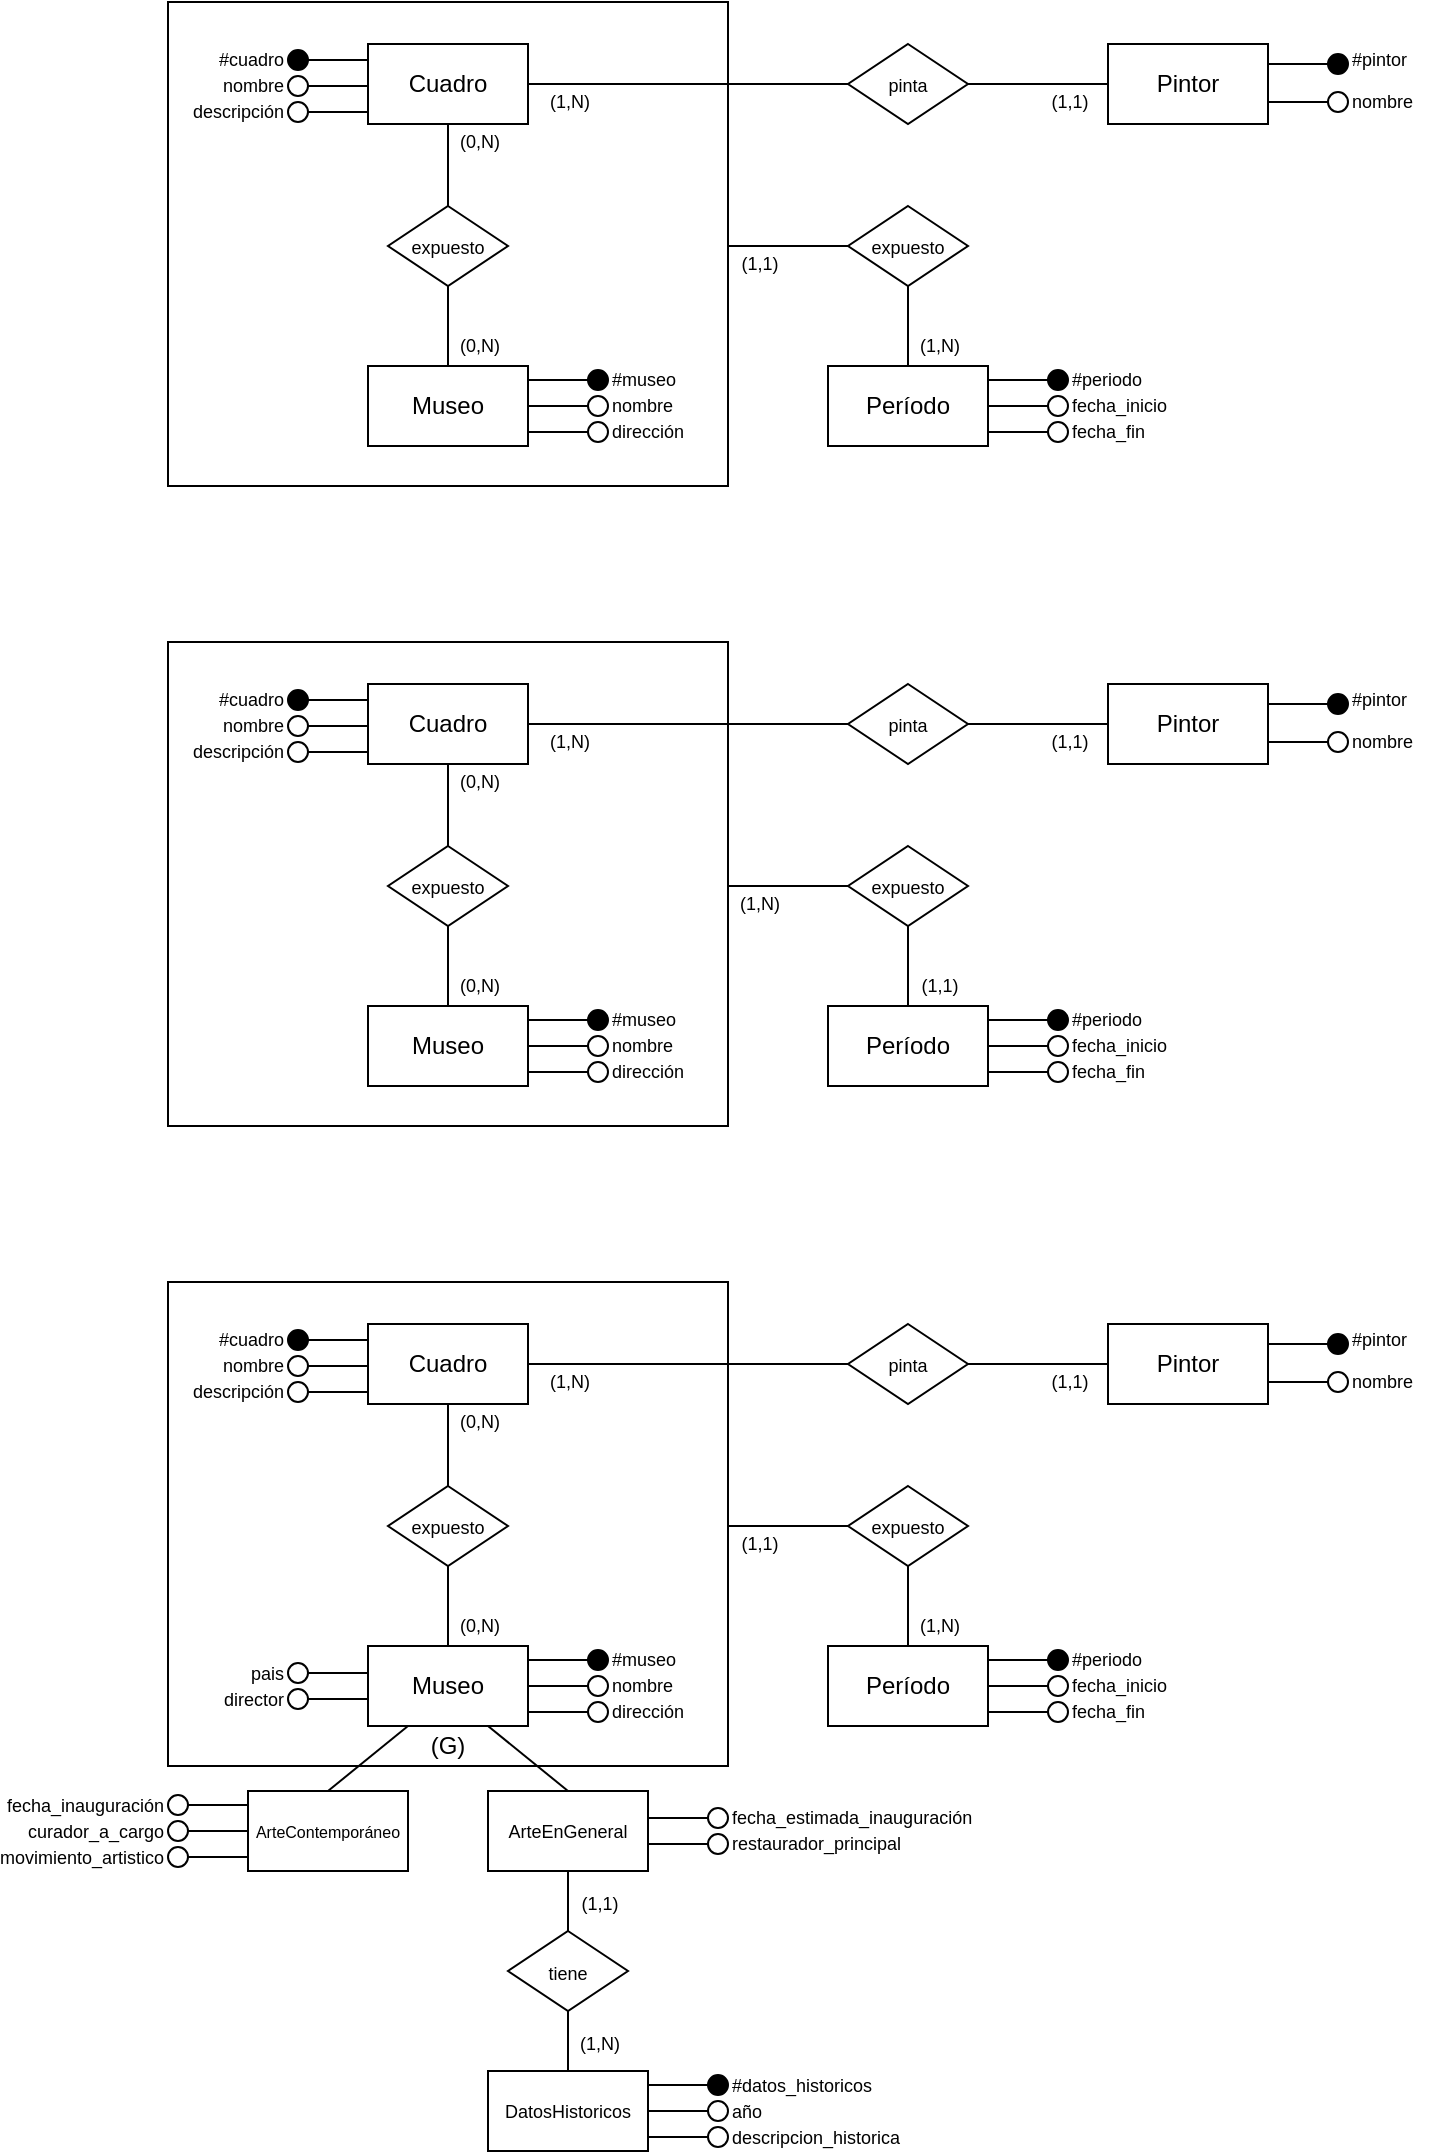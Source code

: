 <mxfile version="28.2.0">
  <diagram name="Page-1" id="txSvDVYumE7NUMxKTKsU">
    <mxGraphModel dx="133" dy="522" grid="1" gridSize="10" guides="1" tooltips="1" connect="1" arrows="1" fold="1" page="1" pageScale="1" pageWidth="850" pageHeight="1100" math="0" shadow="0">
      <root>
        <mxCell id="0" />
        <mxCell id="1" parent="0" />
        <mxCell id="1hdazTnF_p5loij-nCyV-118" value="" style="rounded=0;whiteSpace=wrap;html=1;fillColor=none;" parent="1" vertex="1">
          <mxGeometry x="960" y="360" width="280" height="242" as="geometry" />
        </mxCell>
        <mxCell id="1hdazTnF_p5loij-nCyV-119" style="edgeStyle=orthogonalEdgeStyle;rounded=0;orthogonalLoop=1;jettySize=auto;html=1;entryX=0.5;entryY=0;entryDx=0;entryDy=0;endArrow=none;startFill=0;" parent="1" source="1hdazTnF_p5loij-nCyV-120" target="1hdazTnF_p5loij-nCyV-122" edge="1">
          <mxGeometry relative="1" as="geometry" />
        </mxCell>
        <mxCell id="1hdazTnF_p5loij-nCyV-120" value="Cuadro" style="rounded=0;whiteSpace=wrap;html=1;" parent="1" vertex="1">
          <mxGeometry x="1060" y="381" width="80" height="40" as="geometry" />
        </mxCell>
        <mxCell id="1hdazTnF_p5loij-nCyV-121" style="edgeStyle=orthogonalEdgeStyle;rounded=0;orthogonalLoop=1;jettySize=auto;html=1;entryX=0.5;entryY=0;entryDx=0;entryDy=0;endArrow=none;startFill=0;" parent="1" source="1hdazTnF_p5loij-nCyV-122" target="1hdazTnF_p5loij-nCyV-123" edge="1">
          <mxGeometry relative="1" as="geometry" />
        </mxCell>
        <mxCell id="1hdazTnF_p5loij-nCyV-122" value="&lt;font style=&quot;font-size: 9px;&quot;&gt;expuesto&lt;/font&gt;" style="rhombus;whiteSpace=wrap;html=1;align=center;" parent="1" vertex="1">
          <mxGeometry x="1070" y="462" width="60" height="40" as="geometry" />
        </mxCell>
        <mxCell id="1hdazTnF_p5loij-nCyV-123" value="Museo" style="rounded=0;whiteSpace=wrap;html=1;" parent="1" vertex="1">
          <mxGeometry x="1060" y="542" width="80" height="40" as="geometry" />
        </mxCell>
        <mxCell id="1hdazTnF_p5loij-nCyV-124" value="" style="group" parent="1" vertex="1" connectable="0">
          <mxGeometry x="1140" y="570" width="40" height="10" as="geometry" />
        </mxCell>
        <mxCell id="1hdazTnF_p5loij-nCyV-125" value="" style="endArrow=none;html=1;rounded=0;entryX=0;entryY=0.5;entryDx=0;entryDy=0;" parent="1hdazTnF_p5loij-nCyV-124" target="1hdazTnF_p5loij-nCyV-126" edge="1">
          <mxGeometry width="50" height="50" relative="1" as="geometry">
            <mxPoint y="5" as="sourcePoint" />
            <mxPoint x="30" as="targetPoint" />
          </mxGeometry>
        </mxCell>
        <mxCell id="1hdazTnF_p5loij-nCyV-126" value="" style="ellipse;whiteSpace=wrap;html=1;aspect=fixed;" parent="1hdazTnF_p5loij-nCyV-124" vertex="1">
          <mxGeometry x="30" width="10" height="10" as="geometry" />
        </mxCell>
        <mxCell id="1hdazTnF_p5loij-nCyV-127" value="" style="group" parent="1hdazTnF_p5loij-nCyV-124" vertex="1" connectable="0">
          <mxGeometry y="-13" width="40" height="10" as="geometry" />
        </mxCell>
        <mxCell id="1hdazTnF_p5loij-nCyV-128" value="" style="endArrow=none;html=1;rounded=0;entryX=0;entryY=0.5;entryDx=0;entryDy=0;" parent="1hdazTnF_p5loij-nCyV-127" target="1hdazTnF_p5loij-nCyV-129" edge="1">
          <mxGeometry width="50" height="50" relative="1" as="geometry">
            <mxPoint y="5" as="sourcePoint" />
            <mxPoint x="30" as="targetPoint" />
          </mxGeometry>
        </mxCell>
        <mxCell id="1hdazTnF_p5loij-nCyV-129" value="" style="ellipse;whiteSpace=wrap;html=1;aspect=fixed;" parent="1hdazTnF_p5loij-nCyV-127" vertex="1">
          <mxGeometry x="30" width="10" height="10" as="geometry" />
        </mxCell>
        <mxCell id="1hdazTnF_p5loij-nCyV-130" value="" style="group" parent="1hdazTnF_p5loij-nCyV-127" vertex="1" connectable="0">
          <mxGeometry y="-13" width="40" height="10" as="geometry" />
        </mxCell>
        <mxCell id="1hdazTnF_p5loij-nCyV-131" value="" style="endArrow=none;html=1;rounded=0;entryX=0;entryY=0.5;entryDx=0;entryDy=0;" parent="1hdazTnF_p5loij-nCyV-130" target="1hdazTnF_p5loij-nCyV-132" edge="1">
          <mxGeometry width="50" height="50" relative="1" as="geometry">
            <mxPoint y="5" as="sourcePoint" />
            <mxPoint x="30" as="targetPoint" />
          </mxGeometry>
        </mxCell>
        <mxCell id="1hdazTnF_p5loij-nCyV-132" value="" style="ellipse;whiteSpace=wrap;html=1;aspect=fixed;fillColor=#000000;" parent="1hdazTnF_p5loij-nCyV-130" vertex="1">
          <mxGeometry x="30" width="10" height="10" as="geometry" />
        </mxCell>
        <mxCell id="1hdazTnF_p5loij-nCyV-133" value="&lt;span style=&quot;text-wrap-mode: nowrap;&quot;&gt;&lt;font&gt;#museo&lt;/font&gt;&lt;/span&gt;" style="text;html=1;align=left;verticalAlign=middle;whiteSpace=wrap;rounded=0;fontSize=9;" parent="1" vertex="1">
          <mxGeometry x="1180" y="544" width="60" height="10" as="geometry" />
        </mxCell>
        <mxCell id="1hdazTnF_p5loij-nCyV-134" value="&lt;span style=&quot;text-wrap-mode: nowrap;&quot;&gt;&lt;font&gt;nombre&lt;/font&gt;&lt;/span&gt;" style="text;html=1;align=left;verticalAlign=middle;whiteSpace=wrap;rounded=0;fontSize=9;" parent="1" vertex="1">
          <mxGeometry x="1180" y="557" width="30" height="10" as="geometry" />
        </mxCell>
        <mxCell id="1hdazTnF_p5loij-nCyV-135" value="&lt;span style=&quot;text-wrap-mode: nowrap;&quot;&gt;&lt;font&gt;dirección&lt;/font&gt;&lt;/span&gt;" style="text;html=1;align=left;verticalAlign=middle;whiteSpace=wrap;rounded=0;fontSize=9;" parent="1" vertex="1">
          <mxGeometry x="1180" y="570" width="30" height="10" as="geometry" />
        </mxCell>
        <mxCell id="1hdazTnF_p5loij-nCyV-136" value="&lt;font style=&quot;font-size: 9px;&quot;&gt;pinta&lt;/font&gt;" style="rhombus;whiteSpace=wrap;html=1;align=center;" parent="1" vertex="1">
          <mxGeometry x="1300" y="381" width="60" height="40" as="geometry" />
        </mxCell>
        <mxCell id="1hdazTnF_p5loij-nCyV-137" style="edgeStyle=orthogonalEdgeStyle;rounded=0;orthogonalLoop=1;jettySize=auto;html=1;exitX=1;exitY=0.5;exitDx=0;exitDy=0;entryX=0;entryY=0.5;entryDx=0;entryDy=0;endArrow=none;startFill=0;" parent="1" source="1hdazTnF_p5loij-nCyV-120" target="1hdazTnF_p5loij-nCyV-136" edge="1">
          <mxGeometry relative="1" as="geometry" />
        </mxCell>
        <mxCell id="1hdazTnF_p5loij-nCyV-138" style="edgeStyle=orthogonalEdgeStyle;rounded=0;orthogonalLoop=1;jettySize=auto;html=1;exitX=0;exitY=0.5;exitDx=0;exitDy=0;entryX=1;entryY=0.5;entryDx=0;entryDy=0;endArrow=none;startFill=0;" parent="1" source="1hdazTnF_p5loij-nCyV-139" target="1hdazTnF_p5loij-nCyV-136" edge="1">
          <mxGeometry relative="1" as="geometry" />
        </mxCell>
        <mxCell id="1hdazTnF_p5loij-nCyV-139" value="Pintor" style="rounded=0;whiteSpace=wrap;html=1;" parent="1" vertex="1">
          <mxGeometry x="1430" y="381" width="80" height="40" as="geometry" />
        </mxCell>
        <mxCell id="1hdazTnF_p5loij-nCyV-140" value="&lt;span style=&quot;text-wrap-mode: nowrap;&quot;&gt;&lt;font&gt;#pintor&lt;/font&gt;&lt;/span&gt;" style="text;html=1;align=left;verticalAlign=middle;whiteSpace=wrap;rounded=1;fontSize=9;" parent="1" vertex="1">
          <mxGeometry x="1550" y="384" width="40" height="10" as="geometry" />
        </mxCell>
        <mxCell id="1hdazTnF_p5loij-nCyV-141" value="&lt;span style=&quot;text-wrap-mode: nowrap;&quot;&gt;&lt;font&gt;nombre&lt;/font&gt;&lt;/span&gt;" style="text;html=1;align=left;verticalAlign=middle;whiteSpace=wrap;rounded=1;fontSize=9;" parent="1" vertex="1">
          <mxGeometry x="1550" y="405" width="40" height="10" as="geometry" />
        </mxCell>
        <mxCell id="1hdazTnF_p5loij-nCyV-142" value="" style="endArrow=none;html=1;rounded=0;entryX=0;entryY=0.5;entryDx=0;entryDy=0;" parent="1" target="1hdazTnF_p5loij-nCyV-143" edge="1">
          <mxGeometry width="50" height="50" relative="1" as="geometry">
            <mxPoint x="1510" y="410" as="sourcePoint" />
            <mxPoint x="1540" y="405" as="targetPoint" />
          </mxGeometry>
        </mxCell>
        <mxCell id="1hdazTnF_p5loij-nCyV-143" value="" style="ellipse;whiteSpace=wrap;html=1;aspect=fixed;container=0;" parent="1" vertex="1">
          <mxGeometry x="1540" y="405" width="10" height="10" as="geometry" />
        </mxCell>
        <mxCell id="1hdazTnF_p5loij-nCyV-144" value="" style="endArrow=none;html=1;rounded=0;entryX=0;entryY=0.5;entryDx=0;entryDy=0;" parent="1" target="1hdazTnF_p5loij-nCyV-145" edge="1">
          <mxGeometry width="50" height="50" relative="1" as="geometry">
            <mxPoint x="1510" y="391" as="sourcePoint" />
            <mxPoint x="1540" y="386" as="targetPoint" />
          </mxGeometry>
        </mxCell>
        <mxCell id="1hdazTnF_p5loij-nCyV-145" value="" style="ellipse;whiteSpace=wrap;html=1;aspect=fixed;container=0;gradientColor=none;fillColor=#000000;" parent="1" vertex="1">
          <mxGeometry x="1540" y="386" width="10" height="10" as="geometry" />
        </mxCell>
        <mxCell id="1hdazTnF_p5loij-nCyV-146" value="" style="endArrow=none;html=1;rounded=0;entryX=0;entryY=0.5;entryDx=0;entryDy=0;" parent="1" edge="1">
          <mxGeometry width="50" height="50" relative="1" as="geometry">
            <mxPoint x="1030" y="415" as="sourcePoint" />
            <mxPoint x="1060" y="415" as="targetPoint" />
          </mxGeometry>
        </mxCell>
        <mxCell id="1hdazTnF_p5loij-nCyV-147" value="" style="endArrow=none;html=1;rounded=0;entryX=0;entryY=0.5;entryDx=0;entryDy=0;" parent="1" edge="1">
          <mxGeometry width="50" height="50" relative="1" as="geometry">
            <mxPoint x="1030" y="402" as="sourcePoint" />
            <mxPoint x="1060" y="402" as="targetPoint" />
          </mxGeometry>
        </mxCell>
        <mxCell id="1hdazTnF_p5loij-nCyV-148" value="" style="endArrow=none;html=1;rounded=0;entryX=0;entryY=0.5;entryDx=0;entryDy=0;" parent="1" edge="1">
          <mxGeometry width="50" height="50" relative="1" as="geometry">
            <mxPoint x="1030" y="389" as="sourcePoint" />
            <mxPoint x="1060" y="389" as="targetPoint" />
          </mxGeometry>
        </mxCell>
        <mxCell id="1hdazTnF_p5loij-nCyV-149" value="" style="ellipse;whiteSpace=wrap;html=1;aspect=fixed;fillColor=#000000;gradientColor=none;" parent="1" vertex="1">
          <mxGeometry x="1020" y="384" width="10" height="10" as="geometry" />
        </mxCell>
        <mxCell id="1hdazTnF_p5loij-nCyV-150" value="" style="ellipse;whiteSpace=wrap;html=1;aspect=fixed;" parent="1" vertex="1">
          <mxGeometry x="1020" y="397" width="10" height="10" as="geometry" />
        </mxCell>
        <mxCell id="1hdazTnF_p5loij-nCyV-151" value="" style="ellipse;whiteSpace=wrap;html=1;aspect=fixed;" parent="1" vertex="1">
          <mxGeometry x="1020" y="410" width="10" height="10" as="geometry" />
        </mxCell>
        <mxCell id="1hdazTnF_p5loij-nCyV-152" value="&lt;span style=&quot;text-wrap-mode: nowrap;&quot;&gt;&lt;font&gt;#cuadro&lt;/font&gt;&lt;/span&gt;" style="text;html=1;align=right;verticalAlign=middle;whiteSpace=wrap;rounded=1;fontSize=9;" parent="1" vertex="1">
          <mxGeometry x="980" y="384" width="40" height="10" as="geometry" />
        </mxCell>
        <mxCell id="1hdazTnF_p5loij-nCyV-153" value="&lt;span style=&quot;text-wrap-mode: nowrap;&quot;&gt;&lt;font&gt;nombre&lt;/font&gt;&lt;/span&gt;" style="text;html=1;align=right;verticalAlign=middle;whiteSpace=wrap;rounded=1;fontSize=9;" parent="1" vertex="1">
          <mxGeometry x="980" y="397" width="40" height="10" as="geometry" />
        </mxCell>
        <mxCell id="1hdazTnF_p5loij-nCyV-154" value="&lt;span style=&quot;text-wrap-mode: nowrap;&quot;&gt;&lt;font&gt;descripción&lt;/font&gt;&lt;/span&gt;" style="text;html=1;align=right;verticalAlign=middle;whiteSpace=wrap;rounded=1;fontSize=9;" parent="1" vertex="1">
          <mxGeometry x="960" y="410" width="60" height="10" as="geometry" />
        </mxCell>
        <mxCell id="1hdazTnF_p5loij-nCyV-155" style="edgeStyle=orthogonalEdgeStyle;rounded=0;orthogonalLoop=1;jettySize=auto;html=1;entryX=0.5;entryY=1;entryDx=0;entryDy=0;endArrow=none;endFill=0;" parent="1" source="1hdazTnF_p5loij-nCyV-156" target="1hdazTnF_p5loij-nCyV-170" edge="1">
          <mxGeometry relative="1" as="geometry" />
        </mxCell>
        <mxCell id="1hdazTnF_p5loij-nCyV-156" value="Período" style="rounded=0;whiteSpace=wrap;html=1;" parent="1" vertex="1">
          <mxGeometry x="1290" y="542" width="80" height="40" as="geometry" />
        </mxCell>
        <mxCell id="1hdazTnF_p5loij-nCyV-157" value="" style="group" parent="1" vertex="1" connectable="0">
          <mxGeometry x="1370" y="570" width="40" height="10" as="geometry" />
        </mxCell>
        <mxCell id="1hdazTnF_p5loij-nCyV-158" value="" style="endArrow=none;html=1;rounded=0;entryX=0;entryY=0.5;entryDx=0;entryDy=0;" parent="1hdazTnF_p5loij-nCyV-157" target="1hdazTnF_p5loij-nCyV-159" edge="1">
          <mxGeometry width="50" height="50" relative="1" as="geometry">
            <mxPoint y="5" as="sourcePoint" />
            <mxPoint x="30" as="targetPoint" />
          </mxGeometry>
        </mxCell>
        <mxCell id="1hdazTnF_p5loij-nCyV-159" value="" style="ellipse;whiteSpace=wrap;html=1;aspect=fixed;" parent="1hdazTnF_p5loij-nCyV-157" vertex="1">
          <mxGeometry x="30" width="10" height="10" as="geometry" />
        </mxCell>
        <mxCell id="1hdazTnF_p5loij-nCyV-160" value="" style="group" parent="1hdazTnF_p5loij-nCyV-157" vertex="1" connectable="0">
          <mxGeometry y="-13" width="40" height="10" as="geometry" />
        </mxCell>
        <mxCell id="1hdazTnF_p5loij-nCyV-161" value="" style="endArrow=none;html=1;rounded=0;entryX=0;entryY=0.5;entryDx=0;entryDy=0;" parent="1hdazTnF_p5loij-nCyV-160" target="1hdazTnF_p5loij-nCyV-162" edge="1">
          <mxGeometry width="50" height="50" relative="1" as="geometry">
            <mxPoint y="5" as="sourcePoint" />
            <mxPoint x="30" as="targetPoint" />
          </mxGeometry>
        </mxCell>
        <mxCell id="1hdazTnF_p5loij-nCyV-162" value="" style="ellipse;whiteSpace=wrap;html=1;aspect=fixed;" parent="1hdazTnF_p5loij-nCyV-160" vertex="1">
          <mxGeometry x="30" width="10" height="10" as="geometry" />
        </mxCell>
        <mxCell id="1hdazTnF_p5loij-nCyV-163" value="" style="group" parent="1hdazTnF_p5loij-nCyV-160" vertex="1" connectable="0">
          <mxGeometry y="-13" width="40" height="10" as="geometry" />
        </mxCell>
        <mxCell id="1hdazTnF_p5loij-nCyV-164" value="" style="endArrow=none;html=1;rounded=0;entryX=0;entryY=0.5;entryDx=0;entryDy=0;" parent="1hdazTnF_p5loij-nCyV-163" target="1hdazTnF_p5loij-nCyV-165" edge="1">
          <mxGeometry width="50" height="50" relative="1" as="geometry">
            <mxPoint y="5" as="sourcePoint" />
            <mxPoint x="30" as="targetPoint" />
          </mxGeometry>
        </mxCell>
        <mxCell id="1hdazTnF_p5loij-nCyV-165" value="" style="ellipse;whiteSpace=wrap;html=1;aspect=fixed;fillColor=#000000;" parent="1hdazTnF_p5loij-nCyV-163" vertex="1">
          <mxGeometry x="30" width="10" height="10" as="geometry" />
        </mxCell>
        <mxCell id="1hdazTnF_p5loij-nCyV-166" value="&lt;span style=&quot;text-wrap-mode: nowrap;&quot;&gt;&lt;font&gt;#periodo&lt;/font&gt;&lt;/span&gt;" style="text;html=1;align=left;verticalAlign=middle;whiteSpace=wrap;rounded=0;fontSize=9;" parent="1" vertex="1">
          <mxGeometry x="1410" y="544" width="60" height="10" as="geometry" />
        </mxCell>
        <mxCell id="1hdazTnF_p5loij-nCyV-167" value="&lt;span style=&quot;text-wrap-mode: nowrap;&quot;&gt;&lt;font&gt;fecha_inicio&lt;/font&gt;&lt;/span&gt;" style="text;html=1;align=left;verticalAlign=middle;whiteSpace=wrap;rounded=0;fontSize=9;" parent="1" vertex="1">
          <mxGeometry x="1410" y="557" width="30" height="10" as="geometry" />
        </mxCell>
        <mxCell id="1hdazTnF_p5loij-nCyV-168" value="&lt;span style=&quot;text-wrap-mode: nowrap;&quot;&gt;fecha_fin&lt;/span&gt;" style="text;html=1;align=left;verticalAlign=middle;whiteSpace=wrap;rounded=0;fontSize=9;" parent="1" vertex="1">
          <mxGeometry x="1410" y="570" width="30" height="10" as="geometry" />
        </mxCell>
        <mxCell id="1hdazTnF_p5loij-nCyV-169" style="edgeStyle=orthogonalEdgeStyle;rounded=0;orthogonalLoop=1;jettySize=auto;html=1;endArrow=none;endFill=0;" parent="1" source="1hdazTnF_p5loij-nCyV-170" edge="1">
          <mxGeometry relative="1" as="geometry">
            <mxPoint x="1240" y="482" as="targetPoint" />
          </mxGeometry>
        </mxCell>
        <mxCell id="1hdazTnF_p5loij-nCyV-170" value="&lt;font style=&quot;font-size: 9px;&quot;&gt;expuesto&lt;/font&gt;" style="rhombus;whiteSpace=wrap;html=1;align=center;" parent="1" vertex="1">
          <mxGeometry x="1300" y="462" width="60" height="40" as="geometry" />
        </mxCell>
        <mxCell id="1hdazTnF_p5loij-nCyV-171" value="(1,N)" style="text;html=1;align=center;verticalAlign=middle;whiteSpace=wrap;rounded=0;fontSize=9;" parent="1" vertex="1">
          <mxGeometry x="1245" y="486" width="22" height="10" as="geometry" />
        </mxCell>
        <mxCell id="1hdazTnF_p5loij-nCyV-172" value="(1,1)" style="text;html=1;align=center;verticalAlign=middle;whiteSpace=wrap;rounded=0;fontSize=9;" parent="1" vertex="1">
          <mxGeometry x="1335" y="527" width="22" height="10" as="geometry" />
        </mxCell>
        <mxCell id="1hdazTnF_p5loij-nCyV-173" value="(1,1)" style="text;html=1;align=center;verticalAlign=middle;whiteSpace=wrap;rounded=0;fontSize=9;" parent="1" vertex="1">
          <mxGeometry x="1400" y="405" width="22" height="10" as="geometry" />
        </mxCell>
        <mxCell id="1hdazTnF_p5loij-nCyV-174" value="(1,N)" style="text;html=1;align=center;verticalAlign=middle;whiteSpace=wrap;rounded=0;fontSize=9;" parent="1" vertex="1">
          <mxGeometry x="1150" y="405" width="22" height="10" as="geometry" />
        </mxCell>
        <mxCell id="1hdazTnF_p5loij-nCyV-175" value="(0,N)" style="text;html=1;align=center;verticalAlign=middle;whiteSpace=wrap;rounded=0;fontSize=9;" parent="1" vertex="1">
          <mxGeometry x="1105" y="425" width="22" height="10" as="geometry" />
        </mxCell>
        <mxCell id="1hdazTnF_p5loij-nCyV-176" value="(0,N)" style="text;html=1;align=center;verticalAlign=middle;whiteSpace=wrap;rounded=0;fontSize=9;" parent="1" vertex="1">
          <mxGeometry x="1105" y="527" width="22" height="10" as="geometry" />
        </mxCell>
        <mxCell id="HpsxbWJF5tMcILCsXpRs-1" value="" style="rounded=0;whiteSpace=wrap;html=1;fillColor=none;" vertex="1" parent="1">
          <mxGeometry x="960" y="680" width="280" height="242" as="geometry" />
        </mxCell>
        <mxCell id="HpsxbWJF5tMcILCsXpRs-2" style="edgeStyle=orthogonalEdgeStyle;rounded=0;orthogonalLoop=1;jettySize=auto;html=1;entryX=0.5;entryY=0;entryDx=0;entryDy=0;endArrow=none;startFill=0;" edge="1" parent="1" source="HpsxbWJF5tMcILCsXpRs-3" target="HpsxbWJF5tMcILCsXpRs-5">
          <mxGeometry relative="1" as="geometry" />
        </mxCell>
        <mxCell id="HpsxbWJF5tMcILCsXpRs-3" value="Cuadro" style="rounded=0;whiteSpace=wrap;html=1;" vertex="1" parent="1">
          <mxGeometry x="1060" y="701" width="80" height="40" as="geometry" />
        </mxCell>
        <mxCell id="HpsxbWJF5tMcILCsXpRs-4" style="edgeStyle=orthogonalEdgeStyle;rounded=0;orthogonalLoop=1;jettySize=auto;html=1;entryX=0.5;entryY=0;entryDx=0;entryDy=0;endArrow=none;startFill=0;" edge="1" parent="1" source="HpsxbWJF5tMcILCsXpRs-5" target="HpsxbWJF5tMcILCsXpRs-6">
          <mxGeometry relative="1" as="geometry" />
        </mxCell>
        <mxCell id="HpsxbWJF5tMcILCsXpRs-5" value="&lt;font style=&quot;font-size: 9px;&quot;&gt;expuesto&lt;/font&gt;" style="rhombus;whiteSpace=wrap;html=1;align=center;" vertex="1" parent="1">
          <mxGeometry x="1070" y="782" width="60" height="40" as="geometry" />
        </mxCell>
        <mxCell id="HpsxbWJF5tMcILCsXpRs-6" value="Museo" style="rounded=0;whiteSpace=wrap;html=1;" vertex="1" parent="1">
          <mxGeometry x="1060" y="862" width="80" height="40" as="geometry" />
        </mxCell>
        <mxCell id="HpsxbWJF5tMcILCsXpRs-7" value="" style="group" vertex="1" connectable="0" parent="1">
          <mxGeometry x="1140" y="890" width="40" height="10" as="geometry" />
        </mxCell>
        <mxCell id="HpsxbWJF5tMcILCsXpRs-8" value="" style="endArrow=none;html=1;rounded=0;entryX=0;entryY=0.5;entryDx=0;entryDy=0;" edge="1" parent="HpsxbWJF5tMcILCsXpRs-7" target="HpsxbWJF5tMcILCsXpRs-9">
          <mxGeometry width="50" height="50" relative="1" as="geometry">
            <mxPoint y="5" as="sourcePoint" />
            <mxPoint x="30" as="targetPoint" />
          </mxGeometry>
        </mxCell>
        <mxCell id="HpsxbWJF5tMcILCsXpRs-9" value="" style="ellipse;whiteSpace=wrap;html=1;aspect=fixed;" vertex="1" parent="HpsxbWJF5tMcILCsXpRs-7">
          <mxGeometry x="30" width="10" height="10" as="geometry" />
        </mxCell>
        <mxCell id="HpsxbWJF5tMcILCsXpRs-10" value="" style="group" vertex="1" connectable="0" parent="HpsxbWJF5tMcILCsXpRs-7">
          <mxGeometry y="-13" width="40" height="10" as="geometry" />
        </mxCell>
        <mxCell id="HpsxbWJF5tMcILCsXpRs-11" value="" style="endArrow=none;html=1;rounded=0;entryX=0;entryY=0.5;entryDx=0;entryDy=0;" edge="1" parent="HpsxbWJF5tMcILCsXpRs-10" target="HpsxbWJF5tMcILCsXpRs-12">
          <mxGeometry width="50" height="50" relative="1" as="geometry">
            <mxPoint y="5" as="sourcePoint" />
            <mxPoint x="30" as="targetPoint" />
          </mxGeometry>
        </mxCell>
        <mxCell id="HpsxbWJF5tMcILCsXpRs-12" value="" style="ellipse;whiteSpace=wrap;html=1;aspect=fixed;" vertex="1" parent="HpsxbWJF5tMcILCsXpRs-10">
          <mxGeometry x="30" width="10" height="10" as="geometry" />
        </mxCell>
        <mxCell id="HpsxbWJF5tMcILCsXpRs-13" value="" style="group" vertex="1" connectable="0" parent="HpsxbWJF5tMcILCsXpRs-10">
          <mxGeometry y="-13" width="40" height="10" as="geometry" />
        </mxCell>
        <mxCell id="HpsxbWJF5tMcILCsXpRs-14" value="" style="endArrow=none;html=1;rounded=0;entryX=0;entryY=0.5;entryDx=0;entryDy=0;" edge="1" parent="HpsxbWJF5tMcILCsXpRs-13" target="HpsxbWJF5tMcILCsXpRs-15">
          <mxGeometry width="50" height="50" relative="1" as="geometry">
            <mxPoint y="5" as="sourcePoint" />
            <mxPoint x="30" as="targetPoint" />
          </mxGeometry>
        </mxCell>
        <mxCell id="HpsxbWJF5tMcILCsXpRs-15" value="" style="ellipse;whiteSpace=wrap;html=1;aspect=fixed;fillColor=#000000;" vertex="1" parent="HpsxbWJF5tMcILCsXpRs-13">
          <mxGeometry x="30" width="10" height="10" as="geometry" />
        </mxCell>
        <mxCell id="HpsxbWJF5tMcILCsXpRs-16" value="&lt;span style=&quot;text-wrap-mode: nowrap;&quot;&gt;&lt;font&gt;#museo&lt;/font&gt;&lt;/span&gt;" style="text;html=1;align=left;verticalAlign=middle;whiteSpace=wrap;rounded=0;fontSize=9;" vertex="1" parent="1">
          <mxGeometry x="1180" y="864" width="60" height="10" as="geometry" />
        </mxCell>
        <mxCell id="HpsxbWJF5tMcILCsXpRs-17" value="&lt;span style=&quot;text-wrap-mode: nowrap;&quot;&gt;&lt;font&gt;nombre&lt;/font&gt;&lt;/span&gt;" style="text;html=1;align=left;verticalAlign=middle;whiteSpace=wrap;rounded=0;fontSize=9;" vertex="1" parent="1">
          <mxGeometry x="1180" y="877" width="30" height="10" as="geometry" />
        </mxCell>
        <mxCell id="HpsxbWJF5tMcILCsXpRs-18" value="&lt;span style=&quot;text-wrap-mode: nowrap;&quot;&gt;&lt;font&gt;dirección&lt;/font&gt;&lt;/span&gt;" style="text;html=1;align=left;verticalAlign=middle;whiteSpace=wrap;rounded=0;fontSize=9;" vertex="1" parent="1">
          <mxGeometry x="1180" y="890" width="30" height="10" as="geometry" />
        </mxCell>
        <mxCell id="HpsxbWJF5tMcILCsXpRs-19" value="&lt;font style=&quot;font-size: 9px;&quot;&gt;pinta&lt;/font&gt;" style="rhombus;whiteSpace=wrap;html=1;align=center;" vertex="1" parent="1">
          <mxGeometry x="1300" y="701" width="60" height="40" as="geometry" />
        </mxCell>
        <mxCell id="HpsxbWJF5tMcILCsXpRs-20" style="edgeStyle=orthogonalEdgeStyle;rounded=0;orthogonalLoop=1;jettySize=auto;html=1;exitX=1;exitY=0.5;exitDx=0;exitDy=0;entryX=0;entryY=0.5;entryDx=0;entryDy=0;endArrow=none;startFill=0;" edge="1" parent="1" source="HpsxbWJF5tMcILCsXpRs-3" target="HpsxbWJF5tMcILCsXpRs-19">
          <mxGeometry relative="1" as="geometry" />
        </mxCell>
        <mxCell id="HpsxbWJF5tMcILCsXpRs-21" style="edgeStyle=orthogonalEdgeStyle;rounded=0;orthogonalLoop=1;jettySize=auto;html=1;exitX=0;exitY=0.5;exitDx=0;exitDy=0;entryX=1;entryY=0.5;entryDx=0;entryDy=0;endArrow=none;startFill=0;" edge="1" parent="1" source="HpsxbWJF5tMcILCsXpRs-22" target="HpsxbWJF5tMcILCsXpRs-19">
          <mxGeometry relative="1" as="geometry" />
        </mxCell>
        <mxCell id="HpsxbWJF5tMcILCsXpRs-22" value="Pintor" style="rounded=0;whiteSpace=wrap;html=1;" vertex="1" parent="1">
          <mxGeometry x="1430" y="701" width="80" height="40" as="geometry" />
        </mxCell>
        <mxCell id="HpsxbWJF5tMcILCsXpRs-23" value="&lt;span style=&quot;text-wrap-mode: nowrap;&quot;&gt;&lt;font&gt;#pintor&lt;/font&gt;&lt;/span&gt;" style="text;html=1;align=left;verticalAlign=middle;whiteSpace=wrap;rounded=1;fontSize=9;" vertex="1" parent="1">
          <mxGeometry x="1550" y="704" width="40" height="10" as="geometry" />
        </mxCell>
        <mxCell id="HpsxbWJF5tMcILCsXpRs-24" value="&lt;span style=&quot;text-wrap-mode: nowrap;&quot;&gt;&lt;font&gt;nombre&lt;/font&gt;&lt;/span&gt;" style="text;html=1;align=left;verticalAlign=middle;whiteSpace=wrap;rounded=1;fontSize=9;" vertex="1" parent="1">
          <mxGeometry x="1550" y="725" width="40" height="10" as="geometry" />
        </mxCell>
        <mxCell id="HpsxbWJF5tMcILCsXpRs-25" value="" style="endArrow=none;html=1;rounded=0;entryX=0;entryY=0.5;entryDx=0;entryDy=0;" edge="1" parent="1" target="HpsxbWJF5tMcILCsXpRs-26">
          <mxGeometry width="50" height="50" relative="1" as="geometry">
            <mxPoint x="1510" y="730" as="sourcePoint" />
            <mxPoint x="1540" y="725" as="targetPoint" />
          </mxGeometry>
        </mxCell>
        <mxCell id="HpsxbWJF5tMcILCsXpRs-26" value="" style="ellipse;whiteSpace=wrap;html=1;aspect=fixed;container=0;" vertex="1" parent="1">
          <mxGeometry x="1540" y="725" width="10" height="10" as="geometry" />
        </mxCell>
        <mxCell id="HpsxbWJF5tMcILCsXpRs-27" value="" style="endArrow=none;html=1;rounded=0;entryX=0;entryY=0.5;entryDx=0;entryDy=0;" edge="1" parent="1" target="HpsxbWJF5tMcILCsXpRs-28">
          <mxGeometry width="50" height="50" relative="1" as="geometry">
            <mxPoint x="1510" y="711" as="sourcePoint" />
            <mxPoint x="1540" y="706" as="targetPoint" />
          </mxGeometry>
        </mxCell>
        <mxCell id="HpsxbWJF5tMcILCsXpRs-28" value="" style="ellipse;whiteSpace=wrap;html=1;aspect=fixed;container=0;gradientColor=none;fillColor=#000000;" vertex="1" parent="1">
          <mxGeometry x="1540" y="706" width="10" height="10" as="geometry" />
        </mxCell>
        <mxCell id="HpsxbWJF5tMcILCsXpRs-29" value="" style="endArrow=none;html=1;rounded=0;entryX=0;entryY=0.5;entryDx=0;entryDy=0;" edge="1" parent="1">
          <mxGeometry width="50" height="50" relative="1" as="geometry">
            <mxPoint x="1030" y="735" as="sourcePoint" />
            <mxPoint x="1060" y="735" as="targetPoint" />
          </mxGeometry>
        </mxCell>
        <mxCell id="HpsxbWJF5tMcILCsXpRs-30" value="" style="endArrow=none;html=1;rounded=0;entryX=0;entryY=0.5;entryDx=0;entryDy=0;" edge="1" parent="1">
          <mxGeometry width="50" height="50" relative="1" as="geometry">
            <mxPoint x="1030" y="722" as="sourcePoint" />
            <mxPoint x="1060" y="722" as="targetPoint" />
          </mxGeometry>
        </mxCell>
        <mxCell id="HpsxbWJF5tMcILCsXpRs-31" value="" style="endArrow=none;html=1;rounded=0;entryX=0;entryY=0.5;entryDx=0;entryDy=0;" edge="1" parent="1">
          <mxGeometry width="50" height="50" relative="1" as="geometry">
            <mxPoint x="1030" y="709" as="sourcePoint" />
            <mxPoint x="1060" y="709" as="targetPoint" />
          </mxGeometry>
        </mxCell>
        <mxCell id="HpsxbWJF5tMcILCsXpRs-32" value="" style="ellipse;whiteSpace=wrap;html=1;aspect=fixed;fillColor=#000000;gradientColor=none;" vertex="1" parent="1">
          <mxGeometry x="1020" y="704" width="10" height="10" as="geometry" />
        </mxCell>
        <mxCell id="HpsxbWJF5tMcILCsXpRs-33" value="" style="ellipse;whiteSpace=wrap;html=1;aspect=fixed;" vertex="1" parent="1">
          <mxGeometry x="1020" y="717" width="10" height="10" as="geometry" />
        </mxCell>
        <mxCell id="HpsxbWJF5tMcILCsXpRs-34" value="" style="ellipse;whiteSpace=wrap;html=1;aspect=fixed;" vertex="1" parent="1">
          <mxGeometry x="1020" y="730" width="10" height="10" as="geometry" />
        </mxCell>
        <mxCell id="HpsxbWJF5tMcILCsXpRs-35" value="&lt;span style=&quot;text-wrap-mode: nowrap;&quot;&gt;&lt;font&gt;#cuadro&lt;/font&gt;&lt;/span&gt;" style="text;html=1;align=right;verticalAlign=middle;whiteSpace=wrap;rounded=1;fontSize=9;" vertex="1" parent="1">
          <mxGeometry x="980" y="704" width="40" height="10" as="geometry" />
        </mxCell>
        <mxCell id="HpsxbWJF5tMcILCsXpRs-36" value="&lt;span style=&quot;text-wrap-mode: nowrap;&quot;&gt;&lt;font&gt;nombre&lt;/font&gt;&lt;/span&gt;" style="text;html=1;align=right;verticalAlign=middle;whiteSpace=wrap;rounded=1;fontSize=9;" vertex="1" parent="1">
          <mxGeometry x="980" y="717" width="40" height="10" as="geometry" />
        </mxCell>
        <mxCell id="HpsxbWJF5tMcILCsXpRs-37" value="&lt;span style=&quot;text-wrap-mode: nowrap;&quot;&gt;&lt;font&gt;descripción&lt;/font&gt;&lt;/span&gt;" style="text;html=1;align=right;verticalAlign=middle;whiteSpace=wrap;rounded=1;fontSize=9;" vertex="1" parent="1">
          <mxGeometry x="960" y="730" width="60" height="10" as="geometry" />
        </mxCell>
        <mxCell id="HpsxbWJF5tMcILCsXpRs-38" style="edgeStyle=orthogonalEdgeStyle;rounded=0;orthogonalLoop=1;jettySize=auto;html=1;entryX=0.5;entryY=1;entryDx=0;entryDy=0;endArrow=none;endFill=0;" edge="1" parent="1" source="HpsxbWJF5tMcILCsXpRs-39" target="HpsxbWJF5tMcILCsXpRs-53">
          <mxGeometry relative="1" as="geometry" />
        </mxCell>
        <mxCell id="HpsxbWJF5tMcILCsXpRs-39" value="Período" style="rounded=0;whiteSpace=wrap;html=1;" vertex="1" parent="1">
          <mxGeometry x="1290" y="862" width="80" height="40" as="geometry" />
        </mxCell>
        <mxCell id="HpsxbWJF5tMcILCsXpRs-40" value="" style="group" vertex="1" connectable="0" parent="1">
          <mxGeometry x="1370" y="890" width="40" height="10" as="geometry" />
        </mxCell>
        <mxCell id="HpsxbWJF5tMcILCsXpRs-41" value="" style="endArrow=none;html=1;rounded=0;entryX=0;entryY=0.5;entryDx=0;entryDy=0;" edge="1" parent="HpsxbWJF5tMcILCsXpRs-40" target="HpsxbWJF5tMcILCsXpRs-42">
          <mxGeometry width="50" height="50" relative="1" as="geometry">
            <mxPoint y="5" as="sourcePoint" />
            <mxPoint x="30" as="targetPoint" />
          </mxGeometry>
        </mxCell>
        <mxCell id="HpsxbWJF5tMcILCsXpRs-42" value="" style="ellipse;whiteSpace=wrap;html=1;aspect=fixed;" vertex="1" parent="HpsxbWJF5tMcILCsXpRs-40">
          <mxGeometry x="30" width="10" height="10" as="geometry" />
        </mxCell>
        <mxCell id="HpsxbWJF5tMcILCsXpRs-43" value="" style="group" vertex="1" connectable="0" parent="HpsxbWJF5tMcILCsXpRs-40">
          <mxGeometry y="-13" width="40" height="10" as="geometry" />
        </mxCell>
        <mxCell id="HpsxbWJF5tMcILCsXpRs-44" value="" style="endArrow=none;html=1;rounded=0;entryX=0;entryY=0.5;entryDx=0;entryDy=0;" edge="1" parent="HpsxbWJF5tMcILCsXpRs-43" target="HpsxbWJF5tMcILCsXpRs-45">
          <mxGeometry width="50" height="50" relative="1" as="geometry">
            <mxPoint y="5" as="sourcePoint" />
            <mxPoint x="30" as="targetPoint" />
          </mxGeometry>
        </mxCell>
        <mxCell id="HpsxbWJF5tMcILCsXpRs-45" value="" style="ellipse;whiteSpace=wrap;html=1;aspect=fixed;" vertex="1" parent="HpsxbWJF5tMcILCsXpRs-43">
          <mxGeometry x="30" width="10" height="10" as="geometry" />
        </mxCell>
        <mxCell id="HpsxbWJF5tMcILCsXpRs-46" value="" style="group" vertex="1" connectable="0" parent="HpsxbWJF5tMcILCsXpRs-43">
          <mxGeometry y="-13" width="40" height="10" as="geometry" />
        </mxCell>
        <mxCell id="HpsxbWJF5tMcILCsXpRs-47" value="" style="endArrow=none;html=1;rounded=0;entryX=0;entryY=0.5;entryDx=0;entryDy=0;" edge="1" parent="HpsxbWJF5tMcILCsXpRs-46" target="HpsxbWJF5tMcILCsXpRs-48">
          <mxGeometry width="50" height="50" relative="1" as="geometry">
            <mxPoint y="5" as="sourcePoint" />
            <mxPoint x="30" as="targetPoint" />
          </mxGeometry>
        </mxCell>
        <mxCell id="HpsxbWJF5tMcILCsXpRs-48" value="" style="ellipse;whiteSpace=wrap;html=1;aspect=fixed;fillColor=#000000;" vertex="1" parent="HpsxbWJF5tMcILCsXpRs-46">
          <mxGeometry x="30" width="10" height="10" as="geometry" />
        </mxCell>
        <mxCell id="HpsxbWJF5tMcILCsXpRs-49" value="&lt;span style=&quot;text-wrap-mode: nowrap;&quot;&gt;&lt;font&gt;#periodo&lt;/font&gt;&lt;/span&gt;" style="text;html=1;align=left;verticalAlign=middle;whiteSpace=wrap;rounded=0;fontSize=9;" vertex="1" parent="1">
          <mxGeometry x="1410" y="864" width="60" height="10" as="geometry" />
        </mxCell>
        <mxCell id="HpsxbWJF5tMcILCsXpRs-50" value="&lt;span style=&quot;text-wrap-mode: nowrap;&quot;&gt;&lt;font&gt;fecha_inicio&lt;/font&gt;&lt;/span&gt;" style="text;html=1;align=left;verticalAlign=middle;whiteSpace=wrap;rounded=0;fontSize=9;" vertex="1" parent="1">
          <mxGeometry x="1410" y="877" width="30" height="10" as="geometry" />
        </mxCell>
        <mxCell id="HpsxbWJF5tMcILCsXpRs-51" value="&lt;span style=&quot;text-wrap-mode: nowrap;&quot;&gt;fecha_fin&lt;/span&gt;" style="text;html=1;align=left;verticalAlign=middle;whiteSpace=wrap;rounded=0;fontSize=9;" vertex="1" parent="1">
          <mxGeometry x="1410" y="890" width="30" height="10" as="geometry" />
        </mxCell>
        <mxCell id="HpsxbWJF5tMcILCsXpRs-52" style="edgeStyle=orthogonalEdgeStyle;rounded=0;orthogonalLoop=1;jettySize=auto;html=1;endArrow=none;endFill=0;" edge="1" parent="1" source="HpsxbWJF5tMcILCsXpRs-53">
          <mxGeometry relative="1" as="geometry">
            <mxPoint x="1240" y="802" as="targetPoint" />
          </mxGeometry>
        </mxCell>
        <mxCell id="HpsxbWJF5tMcILCsXpRs-53" value="&lt;font style=&quot;font-size: 9px;&quot;&gt;expuesto&lt;/font&gt;" style="rhombus;whiteSpace=wrap;html=1;align=center;" vertex="1" parent="1">
          <mxGeometry x="1300" y="782" width="60" height="40" as="geometry" />
        </mxCell>
        <mxCell id="HpsxbWJF5tMcILCsXpRs-54" value="(1,1)" style="text;html=1;align=center;verticalAlign=middle;whiteSpace=wrap;rounded=0;fontSize=9;" vertex="1" parent="1">
          <mxGeometry x="1245" y="806" width="22" height="10" as="geometry" />
        </mxCell>
        <mxCell id="HpsxbWJF5tMcILCsXpRs-55" value="(1,N)" style="text;html=1;align=center;verticalAlign=middle;whiteSpace=wrap;rounded=0;fontSize=9;" vertex="1" parent="1">
          <mxGeometry x="1335" y="847" width="22" height="10" as="geometry" />
        </mxCell>
        <mxCell id="HpsxbWJF5tMcILCsXpRs-56" value="(1,1)" style="text;html=1;align=center;verticalAlign=middle;whiteSpace=wrap;rounded=0;fontSize=9;" vertex="1" parent="1">
          <mxGeometry x="1400" y="725" width="22" height="10" as="geometry" />
        </mxCell>
        <mxCell id="HpsxbWJF5tMcILCsXpRs-57" value="(1,N)" style="text;html=1;align=center;verticalAlign=middle;whiteSpace=wrap;rounded=0;fontSize=9;" vertex="1" parent="1">
          <mxGeometry x="1150" y="725" width="22" height="10" as="geometry" />
        </mxCell>
        <mxCell id="HpsxbWJF5tMcILCsXpRs-58" value="(0,N)" style="text;html=1;align=center;verticalAlign=middle;whiteSpace=wrap;rounded=0;fontSize=9;" vertex="1" parent="1">
          <mxGeometry x="1105" y="745" width="22" height="10" as="geometry" />
        </mxCell>
        <mxCell id="HpsxbWJF5tMcILCsXpRs-59" value="(0,N)" style="text;html=1;align=center;verticalAlign=middle;whiteSpace=wrap;rounded=0;fontSize=9;" vertex="1" parent="1">
          <mxGeometry x="1105" y="847" width="22" height="10" as="geometry" />
        </mxCell>
        <mxCell id="HpsxbWJF5tMcILCsXpRs-60" value="ArteContemporáneo" style="rounded=0;whiteSpace=wrap;html=1;fontSize=8;" vertex="1" parent="1">
          <mxGeometry x="1000" y="934.5" width="80" height="40" as="geometry" />
        </mxCell>
        <mxCell id="HpsxbWJF5tMcILCsXpRs-61" style="edgeStyle=orthogonalEdgeStyle;rounded=0;orthogonalLoop=1;jettySize=auto;html=1;exitX=0.5;exitY=1;exitDx=0;exitDy=0;entryX=0.5;entryY=0;entryDx=0;entryDy=0;endArrow=none;endFill=0;" edge="1" parent="1" source="HpsxbWJF5tMcILCsXpRs-62" target="HpsxbWJF5tMcILCsXpRs-82">
          <mxGeometry relative="1" as="geometry" />
        </mxCell>
        <mxCell id="HpsxbWJF5tMcILCsXpRs-62" value="ArteEnGeneral" style="rounded=0;whiteSpace=wrap;html=1;fontSize=9;" vertex="1" parent="1">
          <mxGeometry x="1120" y="934.5" width="80" height="40" as="geometry" />
        </mxCell>
        <mxCell id="HpsxbWJF5tMcILCsXpRs-63" value="" style="endArrow=none;html=1;rounded=0;exitX=0.5;exitY=0;exitDx=0;exitDy=0;entryX=0.25;entryY=1;entryDx=0;entryDy=0;" edge="1" parent="1" source="HpsxbWJF5tMcILCsXpRs-60">
          <mxGeometry width="50" height="50" relative="1" as="geometry">
            <mxPoint x="1110" y="964.5" as="sourcePoint" />
            <mxPoint x="1080" y="902" as="targetPoint" />
          </mxGeometry>
        </mxCell>
        <mxCell id="HpsxbWJF5tMcILCsXpRs-64" value="" style="endArrow=none;html=1;rounded=0;exitX=0.5;exitY=0;exitDx=0;exitDy=0;entryX=0.75;entryY=1;entryDx=0;entryDy=0;" edge="1" parent="1" source="HpsxbWJF5tMcILCsXpRs-62">
          <mxGeometry width="50" height="50" relative="1" as="geometry">
            <mxPoint x="1085" y="937.5" as="sourcePoint" />
            <mxPoint x="1120" y="902" as="targetPoint" />
          </mxGeometry>
        </mxCell>
        <mxCell id="HpsxbWJF5tMcILCsXpRs-65" value="" style="endArrow=none;html=1;rounded=0;entryX=0;entryY=0.5;entryDx=0;entryDy=0;" edge="1" parent="1">
          <mxGeometry width="50" height="50" relative="1" as="geometry">
            <mxPoint x="970" y="967.5" as="sourcePoint" />
            <mxPoint x="1000" y="967.5" as="targetPoint" />
          </mxGeometry>
        </mxCell>
        <mxCell id="HpsxbWJF5tMcILCsXpRs-66" value="" style="endArrow=none;html=1;rounded=0;entryX=0;entryY=0.5;entryDx=0;entryDy=0;" edge="1" parent="1">
          <mxGeometry width="50" height="50" relative="1" as="geometry">
            <mxPoint x="970" y="954.5" as="sourcePoint" />
            <mxPoint x="1000" y="954.5" as="targetPoint" />
          </mxGeometry>
        </mxCell>
        <mxCell id="HpsxbWJF5tMcILCsXpRs-67" value="" style="endArrow=none;html=1;rounded=0;entryX=0;entryY=0.5;entryDx=0;entryDy=0;" edge="1" parent="1">
          <mxGeometry width="50" height="50" relative="1" as="geometry">
            <mxPoint x="970" y="941.5" as="sourcePoint" />
            <mxPoint x="1000" y="941.5" as="targetPoint" />
          </mxGeometry>
        </mxCell>
        <mxCell id="HpsxbWJF5tMcILCsXpRs-68" value="" style="ellipse;whiteSpace=wrap;html=1;aspect=fixed;fillColor=#FFFFFF;gradientColor=none;fontColor=#FFFFFF;labelBorderColor=default;" vertex="1" parent="1">
          <mxGeometry x="960" y="936.5" width="10" height="10" as="geometry" />
        </mxCell>
        <mxCell id="HpsxbWJF5tMcILCsXpRs-69" value="" style="ellipse;whiteSpace=wrap;html=1;aspect=fixed;" vertex="1" parent="1">
          <mxGeometry x="960" y="949.5" width="10" height="10" as="geometry" />
        </mxCell>
        <mxCell id="HpsxbWJF5tMcILCsXpRs-70" value="" style="ellipse;whiteSpace=wrap;html=1;aspect=fixed;" vertex="1" parent="1">
          <mxGeometry x="960" y="962.5" width="10" height="10" as="geometry" />
        </mxCell>
        <mxCell id="HpsxbWJF5tMcILCsXpRs-71" value="&lt;div style=&quot;text-align: left;&quot;&gt;&lt;span style=&quot;background-color: transparent; text-wrap-mode: nowrap;&quot;&gt;fecha_inauguración&lt;/span&gt;&lt;/div&gt;" style="text;html=1;align=right;verticalAlign=middle;whiteSpace=wrap;rounded=1;fontSize=9;" vertex="1" parent="1">
          <mxGeometry x="920" y="936.5" width="40" height="10" as="geometry" />
        </mxCell>
        <mxCell id="HpsxbWJF5tMcILCsXpRs-72" value="&lt;span style=&quot;text-align: left; text-wrap-mode: nowrap;&quot;&gt;curador_a_cargo&lt;/span&gt;" style="text;html=1;align=right;verticalAlign=middle;whiteSpace=wrap;rounded=1;fontSize=9;" vertex="1" parent="1">
          <mxGeometry x="920" y="949.5" width="40" height="10" as="geometry" />
        </mxCell>
        <mxCell id="HpsxbWJF5tMcILCsXpRs-73" value="&lt;span style=&quot;text-align: left; text-wrap-mode: nowrap;&quot;&gt;movimiento_artistico&lt;/span&gt;" style="text;html=1;align=right;verticalAlign=middle;whiteSpace=wrap;rounded=1;fontSize=9;" vertex="1" parent="1">
          <mxGeometry x="880" y="962.5" width="80" height="10" as="geometry" />
        </mxCell>
        <mxCell id="HpsxbWJF5tMcILCsXpRs-74" value="&lt;span style=&quot;text-wrap-mode: nowrap;&quot;&gt;fecha_estimada_inauguración&lt;/span&gt;" style="text;html=1;align=left;verticalAlign=middle;whiteSpace=wrap;rounded=0;fontSize=9;container=0;" vertex="1" parent="1">
          <mxGeometry x="1240" y="943" width="30" height="10" as="geometry" />
        </mxCell>
        <mxCell id="HpsxbWJF5tMcILCsXpRs-75" value="&lt;span style=&quot;text-wrap-mode: nowrap;&quot;&gt;restaurador_principal&lt;/span&gt;" style="text;html=1;align=left;verticalAlign=middle;whiteSpace=wrap;rounded=0;fontSize=9;container=0;" vertex="1" parent="1">
          <mxGeometry x="1240" y="956" width="30" height="10" as="geometry" />
        </mxCell>
        <mxCell id="HpsxbWJF5tMcILCsXpRs-76" value="" style="endArrow=none;html=1;rounded=0;entryX=0;entryY=0.5;entryDx=0;entryDy=0;" edge="1" parent="1" target="HpsxbWJF5tMcILCsXpRs-77">
          <mxGeometry width="50" height="50" relative="1" as="geometry">
            <mxPoint x="1200" y="961" as="sourcePoint" />
            <mxPoint x="1230" y="956" as="targetPoint" />
          </mxGeometry>
        </mxCell>
        <mxCell id="HpsxbWJF5tMcILCsXpRs-77" value="" style="ellipse;whiteSpace=wrap;html=1;aspect=fixed;container=0;" vertex="1" parent="1">
          <mxGeometry x="1230" y="956" width="10" height="10" as="geometry" />
        </mxCell>
        <mxCell id="HpsxbWJF5tMcILCsXpRs-78" value="" style="endArrow=none;html=1;rounded=0;entryX=0;entryY=0.5;entryDx=0;entryDy=0;" edge="1" parent="1" target="HpsxbWJF5tMcILCsXpRs-79">
          <mxGeometry width="50" height="50" relative="1" as="geometry">
            <mxPoint x="1200" y="948" as="sourcePoint" />
            <mxPoint x="1230" y="943" as="targetPoint" />
          </mxGeometry>
        </mxCell>
        <mxCell id="HpsxbWJF5tMcILCsXpRs-79" value="" style="ellipse;whiteSpace=wrap;html=1;aspect=fixed;container=0;" vertex="1" parent="1">
          <mxGeometry x="1230" y="943" width="10" height="10" as="geometry" />
        </mxCell>
        <mxCell id="HpsxbWJF5tMcILCsXpRs-80" value="DatosHistoricos" style="rounded=0;whiteSpace=wrap;html=1;fontSize=9;" vertex="1" parent="1">
          <mxGeometry x="1120" y="1074.5" width="80" height="40" as="geometry" />
        </mxCell>
        <mxCell id="HpsxbWJF5tMcILCsXpRs-81" style="edgeStyle=orthogonalEdgeStyle;rounded=0;orthogonalLoop=1;jettySize=auto;html=1;entryX=0.5;entryY=0;entryDx=0;entryDy=0;endArrow=none;endFill=0;" edge="1" parent="1" source="HpsxbWJF5tMcILCsXpRs-82" target="HpsxbWJF5tMcILCsXpRs-80">
          <mxGeometry relative="1" as="geometry" />
        </mxCell>
        <mxCell id="HpsxbWJF5tMcILCsXpRs-82" value="&lt;font style=&quot;font-size: 9px;&quot;&gt;tiene&lt;/font&gt;" style="rhombus;whiteSpace=wrap;html=1;align=center;" vertex="1" parent="1">
          <mxGeometry x="1130" y="1004.5" width="60" height="40" as="geometry" />
        </mxCell>
        <mxCell id="HpsxbWJF5tMcILCsXpRs-83" value="&lt;span style=&quot;text-wrap-mode: nowrap;&quot;&gt;año&lt;/span&gt;" style="text;html=1;align=left;verticalAlign=middle;whiteSpace=wrap;rounded=0;fontSize=9;container=0;" vertex="1" parent="1">
          <mxGeometry x="1240" y="1089.5" width="30" height="10" as="geometry" />
        </mxCell>
        <mxCell id="HpsxbWJF5tMcILCsXpRs-84" value="&lt;span style=&quot;text-wrap-mode: nowrap;&quot;&gt;descripcion_h&lt;/span&gt;&lt;span style=&quot;text-wrap-mode: nowrap; background-color: transparent; color: light-dark(rgb(0, 0, 0), rgb(255, 255, 255));&quot;&gt;istorica&lt;/span&gt;" style="text;html=1;align=left;verticalAlign=middle;whiteSpace=wrap;rounded=0;fontSize=9;container=0;" vertex="1" parent="1">
          <mxGeometry x="1240" y="1102.5" width="30" height="10" as="geometry" />
        </mxCell>
        <mxCell id="HpsxbWJF5tMcILCsXpRs-85" value="" style="endArrow=none;html=1;rounded=0;entryX=0;entryY=0.5;entryDx=0;entryDy=0;" edge="1" parent="1" target="HpsxbWJF5tMcILCsXpRs-86">
          <mxGeometry width="50" height="50" relative="1" as="geometry">
            <mxPoint x="1200" y="1107.5" as="sourcePoint" />
            <mxPoint x="1230" y="1102.5" as="targetPoint" />
          </mxGeometry>
        </mxCell>
        <mxCell id="HpsxbWJF5tMcILCsXpRs-86" value="" style="ellipse;whiteSpace=wrap;html=1;aspect=fixed;container=0;" vertex="1" parent="1">
          <mxGeometry x="1230" y="1102.5" width="10" height="10" as="geometry" />
        </mxCell>
        <mxCell id="HpsxbWJF5tMcILCsXpRs-87" value="" style="endArrow=none;html=1;rounded=0;entryX=0;entryY=0.5;entryDx=0;entryDy=0;" edge="1" parent="1" target="HpsxbWJF5tMcILCsXpRs-88">
          <mxGeometry width="50" height="50" relative="1" as="geometry">
            <mxPoint x="1200" y="1094.5" as="sourcePoint" />
            <mxPoint x="1230" y="1089.5" as="targetPoint" />
          </mxGeometry>
        </mxCell>
        <mxCell id="HpsxbWJF5tMcILCsXpRs-88" value="" style="ellipse;whiteSpace=wrap;html=1;aspect=fixed;container=0;" vertex="1" parent="1">
          <mxGeometry x="1230" y="1089.5" width="10" height="10" as="geometry" />
        </mxCell>
        <mxCell id="HpsxbWJF5tMcILCsXpRs-89" value="&lt;span style=&quot;text-wrap-mode: nowrap;&quot;&gt;(G)&lt;/span&gt;" style="text;html=1;align=center;verticalAlign=middle;whiteSpace=wrap;rounded=0;fontSize=12;container=0;" vertex="1" parent="1">
          <mxGeometry x="1085" y="907" width="30" height="10" as="geometry" />
        </mxCell>
        <mxCell id="HpsxbWJF5tMcILCsXpRs-90" value="(1,1)" style="text;html=1;align=center;verticalAlign=middle;whiteSpace=wrap;rounded=0;fontSize=9;" vertex="1" parent="1">
          <mxGeometry x="1165" y="986" width="22" height="10" as="geometry" />
        </mxCell>
        <mxCell id="HpsxbWJF5tMcILCsXpRs-91" value="(1,N)" style="text;html=1;align=center;verticalAlign=middle;whiteSpace=wrap;rounded=0;fontSize=9;" vertex="1" parent="1">
          <mxGeometry x="1165" y="1056" width="22" height="10" as="geometry" />
        </mxCell>
        <mxCell id="HpsxbWJF5tMcILCsXpRs-92" value="" style="endArrow=none;html=1;rounded=0;entryX=0;entryY=0.5;entryDx=0;entryDy=0;" edge="1" parent="1">
          <mxGeometry width="50" height="50" relative="1" as="geometry">
            <mxPoint x="1030" y="888.5" as="sourcePoint" />
            <mxPoint x="1060" y="888.5" as="targetPoint" />
          </mxGeometry>
        </mxCell>
        <mxCell id="HpsxbWJF5tMcILCsXpRs-93" value="" style="endArrow=none;html=1;rounded=0;entryX=0;entryY=0.5;entryDx=0;entryDy=0;" edge="1" parent="1">
          <mxGeometry width="50" height="50" relative="1" as="geometry">
            <mxPoint x="1030" y="875.5" as="sourcePoint" />
            <mxPoint x="1060" y="875.5" as="targetPoint" />
          </mxGeometry>
        </mxCell>
        <mxCell id="HpsxbWJF5tMcILCsXpRs-94" value="" style="ellipse;whiteSpace=wrap;html=1;aspect=fixed;" vertex="1" parent="1">
          <mxGeometry x="1020" y="870.5" width="10" height="10" as="geometry" />
        </mxCell>
        <mxCell id="HpsxbWJF5tMcILCsXpRs-95" value="" style="ellipse;whiteSpace=wrap;html=1;aspect=fixed;" vertex="1" parent="1">
          <mxGeometry x="1020" y="883.5" width="10" height="10" as="geometry" />
        </mxCell>
        <mxCell id="HpsxbWJF5tMcILCsXpRs-96" value="&lt;span style=&quot;text-align: left; text-wrap-mode: nowrap;&quot;&gt;pais&lt;/span&gt;" style="text;html=1;align=right;verticalAlign=middle;whiteSpace=wrap;rounded=1;fontSize=9;" vertex="1" parent="1">
          <mxGeometry x="980" y="870.5" width="40" height="10" as="geometry" />
        </mxCell>
        <mxCell id="HpsxbWJF5tMcILCsXpRs-97" value="&lt;span style=&quot;text-align: left; text-wrap-mode: nowrap;&quot;&gt;director&lt;/span&gt;" style="text;html=1;align=right;verticalAlign=middle;whiteSpace=wrap;rounded=1;fontSize=9;" vertex="1" parent="1">
          <mxGeometry x="960" y="883.5" width="60" height="10" as="geometry" />
        </mxCell>
        <mxCell id="HpsxbWJF5tMcILCsXpRs-157" value="" style="rounded=0;whiteSpace=wrap;html=1;fillColor=none;" vertex="1" parent="1">
          <mxGeometry x="960" y="40" width="280" height="242" as="geometry" />
        </mxCell>
        <mxCell id="HpsxbWJF5tMcILCsXpRs-158" style="edgeStyle=orthogonalEdgeStyle;rounded=0;orthogonalLoop=1;jettySize=auto;html=1;entryX=0.5;entryY=0;entryDx=0;entryDy=0;endArrow=none;startFill=0;" edge="1" parent="1" source="HpsxbWJF5tMcILCsXpRs-159" target="HpsxbWJF5tMcILCsXpRs-161">
          <mxGeometry relative="1" as="geometry" />
        </mxCell>
        <mxCell id="HpsxbWJF5tMcILCsXpRs-159" value="Cuadro" style="rounded=0;whiteSpace=wrap;html=1;" vertex="1" parent="1">
          <mxGeometry x="1060" y="61" width="80" height="40" as="geometry" />
        </mxCell>
        <mxCell id="HpsxbWJF5tMcILCsXpRs-160" style="edgeStyle=orthogonalEdgeStyle;rounded=0;orthogonalLoop=1;jettySize=auto;html=1;entryX=0.5;entryY=0;entryDx=0;entryDy=0;endArrow=none;startFill=0;" edge="1" parent="1" source="HpsxbWJF5tMcILCsXpRs-161" target="HpsxbWJF5tMcILCsXpRs-162">
          <mxGeometry relative="1" as="geometry" />
        </mxCell>
        <mxCell id="HpsxbWJF5tMcILCsXpRs-161" value="&lt;font style=&quot;font-size: 9px;&quot;&gt;expuesto&lt;/font&gt;" style="rhombus;whiteSpace=wrap;html=1;align=center;" vertex="1" parent="1">
          <mxGeometry x="1070" y="142" width="60" height="40" as="geometry" />
        </mxCell>
        <mxCell id="HpsxbWJF5tMcILCsXpRs-162" value="Museo" style="rounded=0;whiteSpace=wrap;html=1;" vertex="1" parent="1">
          <mxGeometry x="1060" y="222" width="80" height="40" as="geometry" />
        </mxCell>
        <mxCell id="HpsxbWJF5tMcILCsXpRs-163" value="" style="group" vertex="1" connectable="0" parent="1">
          <mxGeometry x="1140" y="250" width="40" height="10" as="geometry" />
        </mxCell>
        <mxCell id="HpsxbWJF5tMcILCsXpRs-164" value="" style="endArrow=none;html=1;rounded=0;entryX=0;entryY=0.5;entryDx=0;entryDy=0;" edge="1" parent="HpsxbWJF5tMcILCsXpRs-163" target="HpsxbWJF5tMcILCsXpRs-165">
          <mxGeometry width="50" height="50" relative="1" as="geometry">
            <mxPoint y="5" as="sourcePoint" />
            <mxPoint x="30" as="targetPoint" />
          </mxGeometry>
        </mxCell>
        <mxCell id="HpsxbWJF5tMcILCsXpRs-165" value="" style="ellipse;whiteSpace=wrap;html=1;aspect=fixed;" vertex="1" parent="HpsxbWJF5tMcILCsXpRs-163">
          <mxGeometry x="30" width="10" height="10" as="geometry" />
        </mxCell>
        <mxCell id="HpsxbWJF5tMcILCsXpRs-166" value="" style="group" vertex="1" connectable="0" parent="HpsxbWJF5tMcILCsXpRs-163">
          <mxGeometry y="-13" width="40" height="10" as="geometry" />
        </mxCell>
        <mxCell id="HpsxbWJF5tMcILCsXpRs-167" value="" style="endArrow=none;html=1;rounded=0;entryX=0;entryY=0.5;entryDx=0;entryDy=0;" edge="1" parent="HpsxbWJF5tMcILCsXpRs-166" target="HpsxbWJF5tMcILCsXpRs-168">
          <mxGeometry width="50" height="50" relative="1" as="geometry">
            <mxPoint y="5" as="sourcePoint" />
            <mxPoint x="30" as="targetPoint" />
          </mxGeometry>
        </mxCell>
        <mxCell id="HpsxbWJF5tMcILCsXpRs-168" value="" style="ellipse;whiteSpace=wrap;html=1;aspect=fixed;" vertex="1" parent="HpsxbWJF5tMcILCsXpRs-166">
          <mxGeometry x="30" width="10" height="10" as="geometry" />
        </mxCell>
        <mxCell id="HpsxbWJF5tMcILCsXpRs-169" value="" style="group" vertex="1" connectable="0" parent="HpsxbWJF5tMcILCsXpRs-166">
          <mxGeometry y="-13" width="40" height="10" as="geometry" />
        </mxCell>
        <mxCell id="HpsxbWJF5tMcILCsXpRs-170" value="" style="endArrow=none;html=1;rounded=0;entryX=0;entryY=0.5;entryDx=0;entryDy=0;" edge="1" parent="HpsxbWJF5tMcILCsXpRs-169" target="HpsxbWJF5tMcILCsXpRs-171">
          <mxGeometry width="50" height="50" relative="1" as="geometry">
            <mxPoint y="5" as="sourcePoint" />
            <mxPoint x="30" as="targetPoint" />
          </mxGeometry>
        </mxCell>
        <mxCell id="HpsxbWJF5tMcILCsXpRs-171" value="" style="ellipse;whiteSpace=wrap;html=1;aspect=fixed;fillColor=#000000;" vertex="1" parent="HpsxbWJF5tMcILCsXpRs-169">
          <mxGeometry x="30" width="10" height="10" as="geometry" />
        </mxCell>
        <mxCell id="HpsxbWJF5tMcILCsXpRs-172" value="&lt;span style=&quot;text-wrap-mode: nowrap;&quot;&gt;&lt;font&gt;#museo&lt;/font&gt;&lt;/span&gt;" style="text;html=1;align=left;verticalAlign=middle;whiteSpace=wrap;rounded=0;fontSize=9;" vertex="1" parent="1">
          <mxGeometry x="1180" y="224" width="60" height="10" as="geometry" />
        </mxCell>
        <mxCell id="HpsxbWJF5tMcILCsXpRs-173" value="&lt;span style=&quot;text-wrap-mode: nowrap;&quot;&gt;&lt;font&gt;nombre&lt;/font&gt;&lt;/span&gt;" style="text;html=1;align=left;verticalAlign=middle;whiteSpace=wrap;rounded=0;fontSize=9;" vertex="1" parent="1">
          <mxGeometry x="1180" y="237" width="30" height="10" as="geometry" />
        </mxCell>
        <mxCell id="HpsxbWJF5tMcILCsXpRs-174" value="&lt;span style=&quot;text-wrap-mode: nowrap;&quot;&gt;&lt;font&gt;dirección&lt;/font&gt;&lt;/span&gt;" style="text;html=1;align=left;verticalAlign=middle;whiteSpace=wrap;rounded=0;fontSize=9;" vertex="1" parent="1">
          <mxGeometry x="1180" y="250" width="30" height="10" as="geometry" />
        </mxCell>
        <mxCell id="HpsxbWJF5tMcILCsXpRs-175" value="&lt;font style=&quot;font-size: 9px;&quot;&gt;pinta&lt;/font&gt;" style="rhombus;whiteSpace=wrap;html=1;align=center;" vertex="1" parent="1">
          <mxGeometry x="1300" y="61" width="60" height="40" as="geometry" />
        </mxCell>
        <mxCell id="HpsxbWJF5tMcILCsXpRs-176" style="edgeStyle=orthogonalEdgeStyle;rounded=0;orthogonalLoop=1;jettySize=auto;html=1;exitX=1;exitY=0.5;exitDx=0;exitDy=0;entryX=0;entryY=0.5;entryDx=0;entryDy=0;endArrow=none;startFill=0;" edge="1" parent="1" source="HpsxbWJF5tMcILCsXpRs-159" target="HpsxbWJF5tMcILCsXpRs-175">
          <mxGeometry relative="1" as="geometry" />
        </mxCell>
        <mxCell id="HpsxbWJF5tMcILCsXpRs-177" style="edgeStyle=orthogonalEdgeStyle;rounded=0;orthogonalLoop=1;jettySize=auto;html=1;exitX=0;exitY=0.5;exitDx=0;exitDy=0;entryX=1;entryY=0.5;entryDx=0;entryDy=0;endArrow=none;startFill=0;" edge="1" parent="1" source="HpsxbWJF5tMcILCsXpRs-178" target="HpsxbWJF5tMcILCsXpRs-175">
          <mxGeometry relative="1" as="geometry" />
        </mxCell>
        <mxCell id="HpsxbWJF5tMcILCsXpRs-178" value="Pintor" style="rounded=0;whiteSpace=wrap;html=1;" vertex="1" parent="1">
          <mxGeometry x="1430" y="61" width="80" height="40" as="geometry" />
        </mxCell>
        <mxCell id="HpsxbWJF5tMcILCsXpRs-179" value="&lt;span style=&quot;text-wrap-mode: nowrap;&quot;&gt;&lt;font&gt;#pintor&lt;/font&gt;&lt;/span&gt;" style="text;html=1;align=left;verticalAlign=middle;whiteSpace=wrap;rounded=1;fontSize=9;" vertex="1" parent="1">
          <mxGeometry x="1550" y="64" width="40" height="10" as="geometry" />
        </mxCell>
        <mxCell id="HpsxbWJF5tMcILCsXpRs-180" value="&lt;span style=&quot;text-wrap-mode: nowrap;&quot;&gt;&lt;font&gt;nombre&lt;/font&gt;&lt;/span&gt;" style="text;html=1;align=left;verticalAlign=middle;whiteSpace=wrap;rounded=1;fontSize=9;" vertex="1" parent="1">
          <mxGeometry x="1550" y="85" width="40" height="10" as="geometry" />
        </mxCell>
        <mxCell id="HpsxbWJF5tMcILCsXpRs-181" value="" style="endArrow=none;html=1;rounded=0;entryX=0;entryY=0.5;entryDx=0;entryDy=0;" edge="1" parent="1" target="HpsxbWJF5tMcILCsXpRs-182">
          <mxGeometry width="50" height="50" relative="1" as="geometry">
            <mxPoint x="1510" y="90" as="sourcePoint" />
            <mxPoint x="1540" y="85" as="targetPoint" />
          </mxGeometry>
        </mxCell>
        <mxCell id="HpsxbWJF5tMcILCsXpRs-182" value="" style="ellipse;whiteSpace=wrap;html=1;aspect=fixed;container=0;" vertex="1" parent="1">
          <mxGeometry x="1540" y="85" width="10" height="10" as="geometry" />
        </mxCell>
        <mxCell id="HpsxbWJF5tMcILCsXpRs-183" value="" style="endArrow=none;html=1;rounded=0;entryX=0;entryY=0.5;entryDx=0;entryDy=0;" edge="1" parent="1" target="HpsxbWJF5tMcILCsXpRs-184">
          <mxGeometry width="50" height="50" relative="1" as="geometry">
            <mxPoint x="1510" y="71" as="sourcePoint" />
            <mxPoint x="1540" y="66" as="targetPoint" />
          </mxGeometry>
        </mxCell>
        <mxCell id="HpsxbWJF5tMcILCsXpRs-184" value="" style="ellipse;whiteSpace=wrap;html=1;aspect=fixed;container=0;gradientColor=none;fillColor=#000000;" vertex="1" parent="1">
          <mxGeometry x="1540" y="66" width="10" height="10" as="geometry" />
        </mxCell>
        <mxCell id="HpsxbWJF5tMcILCsXpRs-185" value="" style="endArrow=none;html=1;rounded=0;entryX=0;entryY=0.5;entryDx=0;entryDy=0;" edge="1" parent="1">
          <mxGeometry width="50" height="50" relative="1" as="geometry">
            <mxPoint x="1030" y="95" as="sourcePoint" />
            <mxPoint x="1060" y="95" as="targetPoint" />
          </mxGeometry>
        </mxCell>
        <mxCell id="HpsxbWJF5tMcILCsXpRs-186" value="" style="endArrow=none;html=1;rounded=0;entryX=0;entryY=0.5;entryDx=0;entryDy=0;" edge="1" parent="1">
          <mxGeometry width="50" height="50" relative="1" as="geometry">
            <mxPoint x="1030" y="82" as="sourcePoint" />
            <mxPoint x="1060" y="82" as="targetPoint" />
          </mxGeometry>
        </mxCell>
        <mxCell id="HpsxbWJF5tMcILCsXpRs-187" value="" style="endArrow=none;html=1;rounded=0;entryX=0;entryY=0.5;entryDx=0;entryDy=0;" edge="1" parent="1">
          <mxGeometry width="50" height="50" relative="1" as="geometry">
            <mxPoint x="1030" y="69" as="sourcePoint" />
            <mxPoint x="1060" y="69" as="targetPoint" />
          </mxGeometry>
        </mxCell>
        <mxCell id="HpsxbWJF5tMcILCsXpRs-188" value="" style="ellipse;whiteSpace=wrap;html=1;aspect=fixed;fillColor=#000000;gradientColor=none;" vertex="1" parent="1">
          <mxGeometry x="1020" y="64" width="10" height="10" as="geometry" />
        </mxCell>
        <mxCell id="HpsxbWJF5tMcILCsXpRs-189" value="" style="ellipse;whiteSpace=wrap;html=1;aspect=fixed;" vertex="1" parent="1">
          <mxGeometry x="1020" y="77" width="10" height="10" as="geometry" />
        </mxCell>
        <mxCell id="HpsxbWJF5tMcILCsXpRs-190" value="" style="ellipse;whiteSpace=wrap;html=1;aspect=fixed;" vertex="1" parent="1">
          <mxGeometry x="1020" y="90" width="10" height="10" as="geometry" />
        </mxCell>
        <mxCell id="HpsxbWJF5tMcILCsXpRs-191" value="&lt;span style=&quot;text-wrap-mode: nowrap;&quot;&gt;&lt;font&gt;#cuadro&lt;/font&gt;&lt;/span&gt;" style="text;html=1;align=right;verticalAlign=middle;whiteSpace=wrap;rounded=1;fontSize=9;" vertex="1" parent="1">
          <mxGeometry x="980" y="64" width="40" height="10" as="geometry" />
        </mxCell>
        <mxCell id="HpsxbWJF5tMcILCsXpRs-192" value="&lt;span style=&quot;text-wrap-mode: nowrap;&quot;&gt;&lt;font&gt;nombre&lt;/font&gt;&lt;/span&gt;" style="text;html=1;align=right;verticalAlign=middle;whiteSpace=wrap;rounded=1;fontSize=9;" vertex="1" parent="1">
          <mxGeometry x="980" y="77" width="40" height="10" as="geometry" />
        </mxCell>
        <mxCell id="HpsxbWJF5tMcILCsXpRs-193" value="&lt;span style=&quot;text-wrap-mode: nowrap;&quot;&gt;&lt;font&gt;descripción&lt;/font&gt;&lt;/span&gt;" style="text;html=1;align=right;verticalAlign=middle;whiteSpace=wrap;rounded=1;fontSize=9;" vertex="1" parent="1">
          <mxGeometry x="960" y="90" width="60" height="10" as="geometry" />
        </mxCell>
        <mxCell id="HpsxbWJF5tMcILCsXpRs-194" style="edgeStyle=orthogonalEdgeStyle;rounded=0;orthogonalLoop=1;jettySize=auto;html=1;entryX=0.5;entryY=1;entryDx=0;entryDy=0;endArrow=none;endFill=0;" edge="1" parent="1" source="HpsxbWJF5tMcILCsXpRs-195" target="HpsxbWJF5tMcILCsXpRs-209">
          <mxGeometry relative="1" as="geometry" />
        </mxCell>
        <mxCell id="HpsxbWJF5tMcILCsXpRs-195" value="Período" style="rounded=0;whiteSpace=wrap;html=1;" vertex="1" parent="1">
          <mxGeometry x="1290" y="222" width="80" height="40" as="geometry" />
        </mxCell>
        <mxCell id="HpsxbWJF5tMcILCsXpRs-196" value="" style="group" vertex="1" connectable="0" parent="1">
          <mxGeometry x="1370" y="250" width="40" height="10" as="geometry" />
        </mxCell>
        <mxCell id="HpsxbWJF5tMcILCsXpRs-197" value="" style="endArrow=none;html=1;rounded=0;entryX=0;entryY=0.5;entryDx=0;entryDy=0;" edge="1" parent="HpsxbWJF5tMcILCsXpRs-196" target="HpsxbWJF5tMcILCsXpRs-198">
          <mxGeometry width="50" height="50" relative="1" as="geometry">
            <mxPoint y="5" as="sourcePoint" />
            <mxPoint x="30" as="targetPoint" />
          </mxGeometry>
        </mxCell>
        <mxCell id="HpsxbWJF5tMcILCsXpRs-198" value="" style="ellipse;whiteSpace=wrap;html=1;aspect=fixed;" vertex="1" parent="HpsxbWJF5tMcILCsXpRs-196">
          <mxGeometry x="30" width="10" height="10" as="geometry" />
        </mxCell>
        <mxCell id="HpsxbWJF5tMcILCsXpRs-199" value="" style="group" vertex="1" connectable="0" parent="HpsxbWJF5tMcILCsXpRs-196">
          <mxGeometry y="-13" width="40" height="10" as="geometry" />
        </mxCell>
        <mxCell id="HpsxbWJF5tMcILCsXpRs-200" value="" style="endArrow=none;html=1;rounded=0;entryX=0;entryY=0.5;entryDx=0;entryDy=0;" edge="1" parent="HpsxbWJF5tMcILCsXpRs-199" target="HpsxbWJF5tMcILCsXpRs-201">
          <mxGeometry width="50" height="50" relative="1" as="geometry">
            <mxPoint y="5" as="sourcePoint" />
            <mxPoint x="30" as="targetPoint" />
          </mxGeometry>
        </mxCell>
        <mxCell id="HpsxbWJF5tMcILCsXpRs-201" value="" style="ellipse;whiteSpace=wrap;html=1;aspect=fixed;" vertex="1" parent="HpsxbWJF5tMcILCsXpRs-199">
          <mxGeometry x="30" width="10" height="10" as="geometry" />
        </mxCell>
        <mxCell id="HpsxbWJF5tMcILCsXpRs-202" value="" style="group" vertex="1" connectable="0" parent="HpsxbWJF5tMcILCsXpRs-199">
          <mxGeometry y="-13" width="40" height="10" as="geometry" />
        </mxCell>
        <mxCell id="HpsxbWJF5tMcILCsXpRs-203" value="" style="endArrow=none;html=1;rounded=0;entryX=0;entryY=0.5;entryDx=0;entryDy=0;" edge="1" parent="HpsxbWJF5tMcILCsXpRs-202" target="HpsxbWJF5tMcILCsXpRs-204">
          <mxGeometry width="50" height="50" relative="1" as="geometry">
            <mxPoint y="5" as="sourcePoint" />
            <mxPoint x="30" as="targetPoint" />
          </mxGeometry>
        </mxCell>
        <mxCell id="HpsxbWJF5tMcILCsXpRs-204" value="" style="ellipse;whiteSpace=wrap;html=1;aspect=fixed;fillColor=#000000;" vertex="1" parent="HpsxbWJF5tMcILCsXpRs-202">
          <mxGeometry x="30" width="10" height="10" as="geometry" />
        </mxCell>
        <mxCell id="HpsxbWJF5tMcILCsXpRs-205" value="&lt;span style=&quot;text-wrap-mode: nowrap;&quot;&gt;&lt;font&gt;#periodo&lt;/font&gt;&lt;/span&gt;" style="text;html=1;align=left;verticalAlign=middle;whiteSpace=wrap;rounded=0;fontSize=9;" vertex="1" parent="1">
          <mxGeometry x="1410" y="224" width="60" height="10" as="geometry" />
        </mxCell>
        <mxCell id="HpsxbWJF5tMcILCsXpRs-206" value="&lt;span style=&quot;text-wrap-mode: nowrap;&quot;&gt;&lt;font&gt;fecha_inicio&lt;/font&gt;&lt;/span&gt;" style="text;html=1;align=left;verticalAlign=middle;whiteSpace=wrap;rounded=0;fontSize=9;" vertex="1" parent="1">
          <mxGeometry x="1410" y="237" width="30" height="10" as="geometry" />
        </mxCell>
        <mxCell id="HpsxbWJF5tMcILCsXpRs-207" value="&lt;span style=&quot;text-wrap-mode: nowrap;&quot;&gt;fecha_fin&lt;/span&gt;" style="text;html=1;align=left;verticalAlign=middle;whiteSpace=wrap;rounded=0;fontSize=9;" vertex="1" parent="1">
          <mxGeometry x="1410" y="250" width="30" height="10" as="geometry" />
        </mxCell>
        <mxCell id="HpsxbWJF5tMcILCsXpRs-208" style="edgeStyle=orthogonalEdgeStyle;rounded=0;orthogonalLoop=1;jettySize=auto;html=1;endArrow=none;endFill=0;" edge="1" parent="1" source="HpsxbWJF5tMcILCsXpRs-209">
          <mxGeometry relative="1" as="geometry">
            <mxPoint x="1240" y="162" as="targetPoint" />
          </mxGeometry>
        </mxCell>
        <mxCell id="HpsxbWJF5tMcILCsXpRs-209" value="&lt;font style=&quot;font-size: 9px;&quot;&gt;expuesto&lt;/font&gt;" style="rhombus;whiteSpace=wrap;html=1;align=center;" vertex="1" parent="1">
          <mxGeometry x="1300" y="142" width="60" height="40" as="geometry" />
        </mxCell>
        <mxCell id="HpsxbWJF5tMcILCsXpRs-210" value="(1,1)" style="text;html=1;align=center;verticalAlign=middle;whiteSpace=wrap;rounded=0;fontSize=9;" vertex="1" parent="1">
          <mxGeometry x="1245" y="166" width="22" height="10" as="geometry" />
        </mxCell>
        <mxCell id="HpsxbWJF5tMcILCsXpRs-211" value="(1,N)" style="text;html=1;align=center;verticalAlign=middle;whiteSpace=wrap;rounded=0;fontSize=9;" vertex="1" parent="1">
          <mxGeometry x="1335" y="207" width="22" height="10" as="geometry" />
        </mxCell>
        <mxCell id="HpsxbWJF5tMcILCsXpRs-212" value="(1,1)" style="text;html=1;align=center;verticalAlign=middle;whiteSpace=wrap;rounded=0;fontSize=9;" vertex="1" parent="1">
          <mxGeometry x="1400" y="85" width="22" height="10" as="geometry" />
        </mxCell>
        <mxCell id="HpsxbWJF5tMcILCsXpRs-213" value="(1,N)" style="text;html=1;align=center;verticalAlign=middle;whiteSpace=wrap;rounded=0;fontSize=9;" vertex="1" parent="1">
          <mxGeometry x="1150" y="85" width="22" height="10" as="geometry" />
        </mxCell>
        <mxCell id="HpsxbWJF5tMcILCsXpRs-214" value="(0,N)" style="text;html=1;align=center;verticalAlign=middle;whiteSpace=wrap;rounded=0;fontSize=9;" vertex="1" parent="1">
          <mxGeometry x="1105" y="105" width="22" height="10" as="geometry" />
        </mxCell>
        <mxCell id="HpsxbWJF5tMcILCsXpRs-215" value="(0,N)" style="text;html=1;align=center;verticalAlign=middle;whiteSpace=wrap;rounded=0;fontSize=9;" vertex="1" parent="1">
          <mxGeometry x="1105" y="207" width="22" height="10" as="geometry" />
        </mxCell>
        <mxCell id="HpsxbWJF5tMcILCsXpRs-216" value="&lt;span style=&quot;text-wrap-mode: nowrap;&quot;&gt;#datos_historicos&lt;/span&gt;" style="text;html=1;align=left;verticalAlign=middle;whiteSpace=wrap;rounded=0;fontSize=9;container=0;" vertex="1" parent="1">
          <mxGeometry x="1240" y="1076.5" width="30" height="10" as="geometry" />
        </mxCell>
        <mxCell id="HpsxbWJF5tMcILCsXpRs-217" value="" style="endArrow=none;html=1;rounded=0;entryX=0;entryY=0.5;entryDx=0;entryDy=0;" edge="1" parent="1" target="HpsxbWJF5tMcILCsXpRs-218">
          <mxGeometry width="50" height="50" relative="1" as="geometry">
            <mxPoint x="1200" y="1081.5" as="sourcePoint" />
            <mxPoint x="1230" y="1076.5" as="targetPoint" />
          </mxGeometry>
        </mxCell>
        <mxCell id="HpsxbWJF5tMcILCsXpRs-218" value="" style="ellipse;whiteSpace=wrap;html=1;aspect=fixed;container=0;fillColor=#000000;" vertex="1" parent="1">
          <mxGeometry x="1230" y="1076.5" width="10" height="10" as="geometry" />
        </mxCell>
      </root>
    </mxGraphModel>
  </diagram>
</mxfile>
